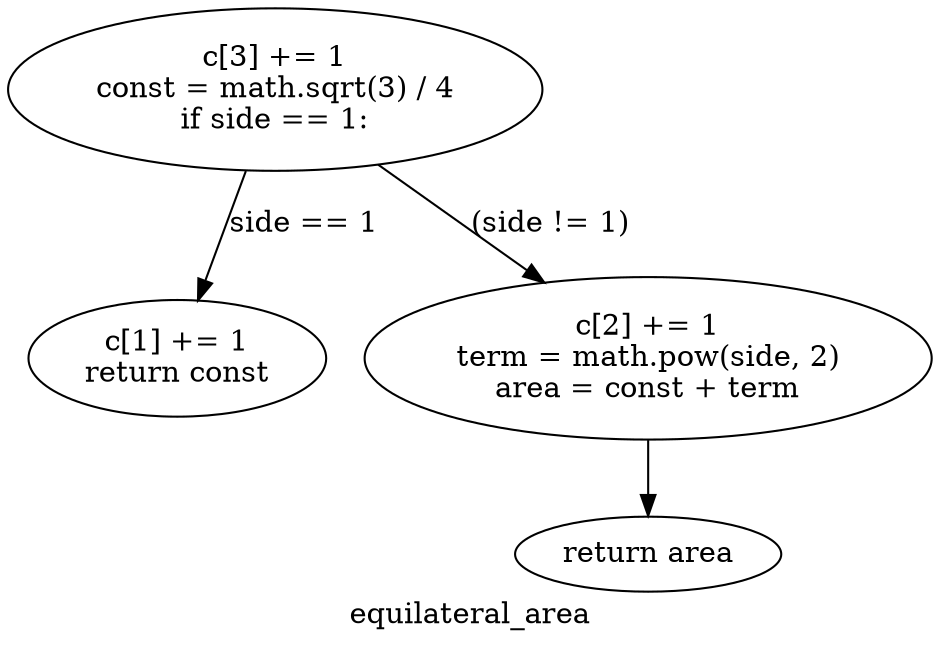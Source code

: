 digraph clusterequilateral_area {
	graph [bb="0,0,358.06,304.77",
		label=equilateral_area,
		lheight=0.22,
		lp="179.03,11.875",
		lwidth=1.19
	];
	node [label="\N"];
	1	[height=1.0852,
		label="c[3] += 1
const = math.sqrt(3) / 4
if side == 1:
",
		pos="124.51,265.7",
		width=2.9217];
	2	[height=0.77585,
		label="c[1] += 1
return const
",
		pos="58.513,135.82",
		width=1.6254];
	1 -> 2	[label="side == 1",
		lp="121.14,200.76",
		pos="e,72.173,163.29 105.07,227.02 96.314,210.06 86.02,190.12 77.341,173.3"];
	4	[height=1.0852,
		label="c[2] += 1
term = math.pow(side, 2)
area = const + term
",
		pos="246.51,135.82",
		width=3.0985];
	1 -> 4	[label="(side != 1)",
		lp="221.76,200.76",
		pos="e,211.79,173.21 159.15,228.4 173.06,213.82 189.23,196.86 203.85,181.54"];
	3	[height=0.5,
		label="return area
",
		pos="246.51,41.75",
		width=1.3769];
	4 -> 3	[pos="e,246.51,60.067 246.51,96.306 246.51,87.929 246.51,79.211 246.51,71.301"];
}
